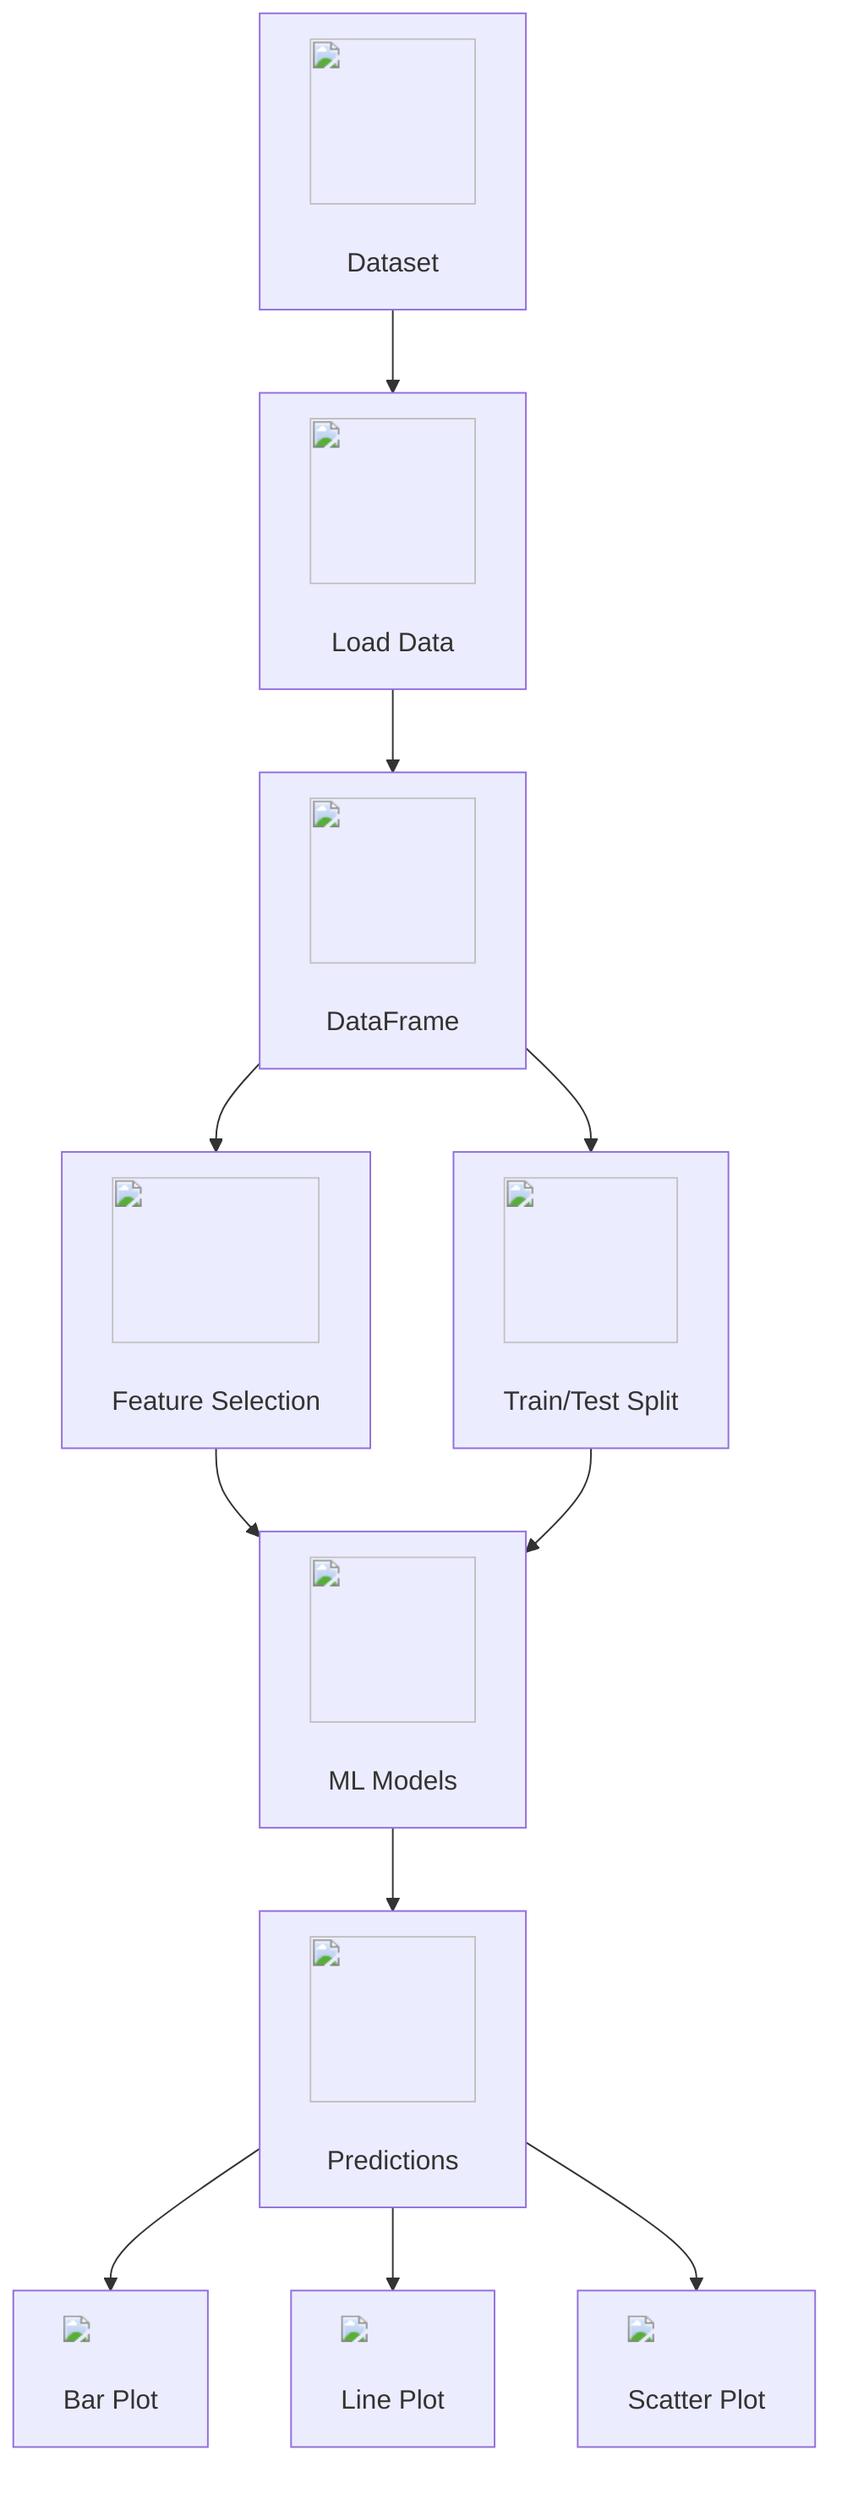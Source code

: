 graph TD
    A["<img src='icons/database.svg' width=100 height=100/> <br/> Dataset"]
    B["<img src='icons/file.svg' width=100 height=100/> <br/> Load Data"]
    C["<img src='icons/table.svg' width=100 height=100/> <br/> DataFrame"]
    D["<img src='icons/column_split.svg' width=100 height=100/> <br/> Feature Selection"]
    E["<img src='icons/row_split.svg' width=100 height=100/> <br/> Train/Test Split"]
    F["<img src='icons/brain.svg' width=100 height=100/> <br/> ML Models"]
    G["<img src='icons/image.svg' width=100 height=100/> <br/> Predictions"]
    H["<img src='dummy_plots/barplot_template.svg'/> <br/> Bar Plot"]
    I["<img src='dummy_plots/lineplot_template.svg'/> <br/> Line Plot"]
    J["<img src='dummy_plots/scatter_plot_template.svg'/> <br/> Scatter Plot"]
    A --> B
    B --> C
    C --> D
    C --> E
    D --> F
    E --> F
    F --> G
    G --> H
    G --> I
    G --> J